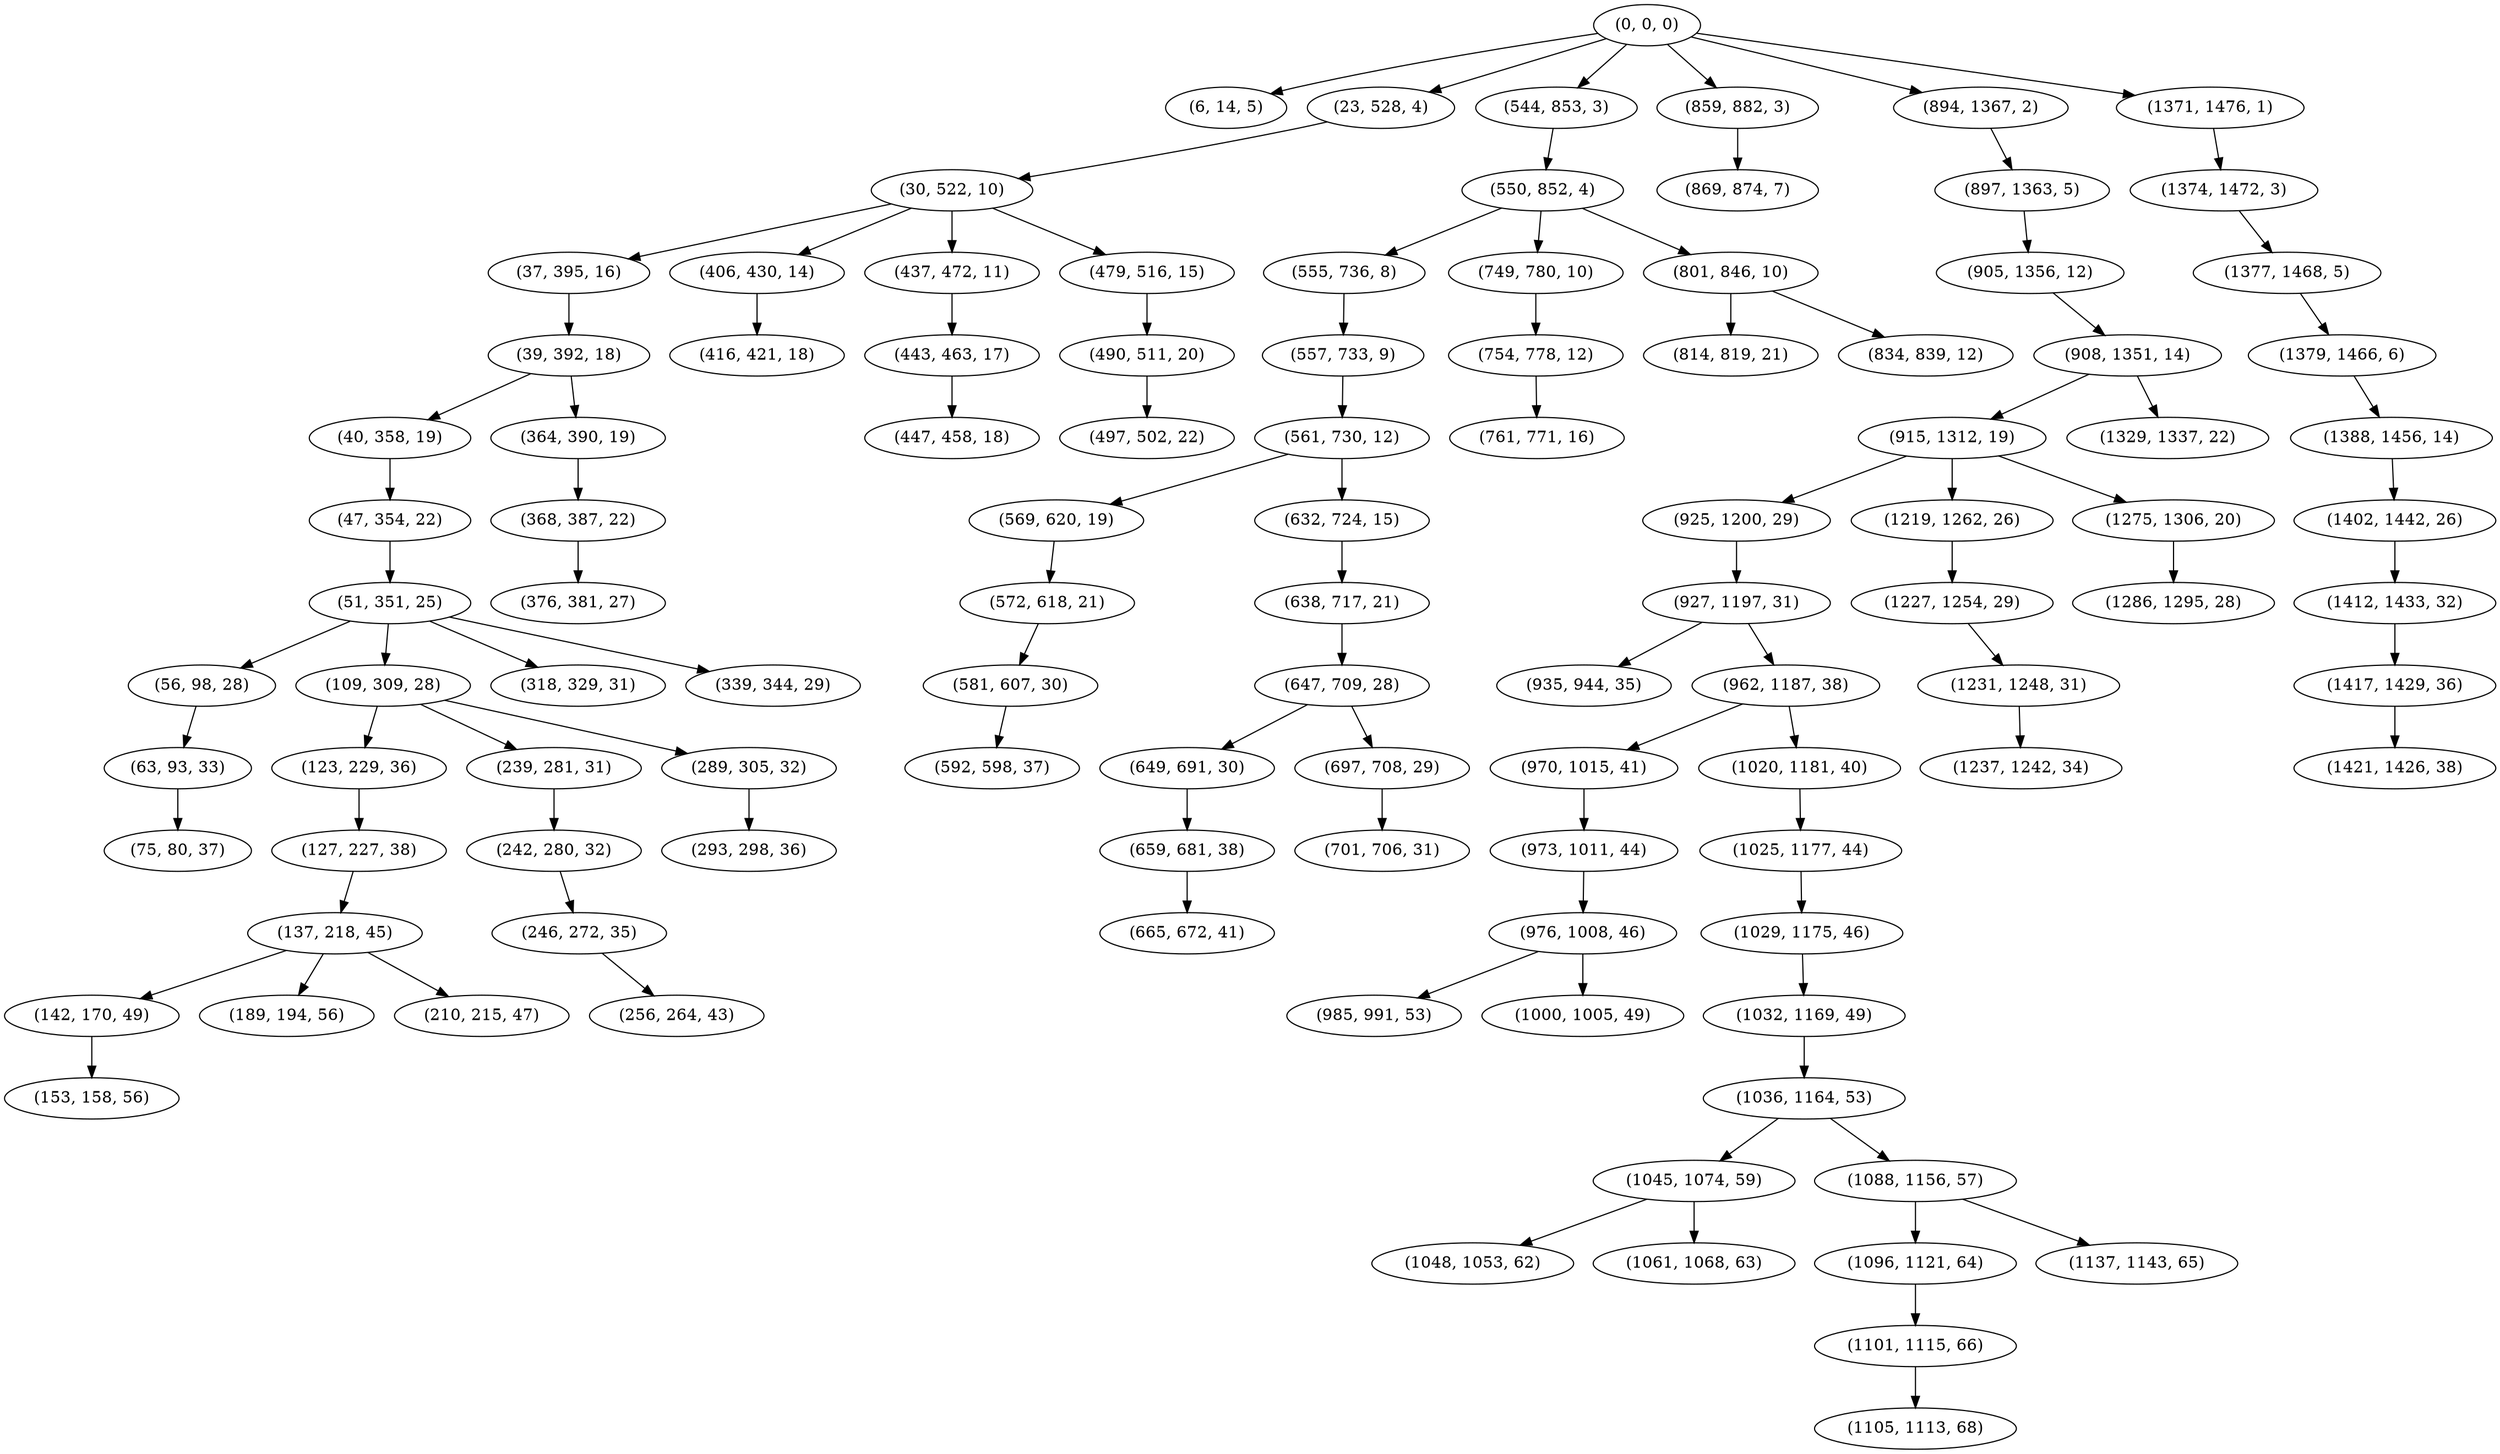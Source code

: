 digraph tree {
    "(0, 0, 0)";
    "(6, 14, 5)";
    "(23, 528, 4)";
    "(30, 522, 10)";
    "(37, 395, 16)";
    "(39, 392, 18)";
    "(40, 358, 19)";
    "(47, 354, 22)";
    "(51, 351, 25)";
    "(56, 98, 28)";
    "(63, 93, 33)";
    "(75, 80, 37)";
    "(109, 309, 28)";
    "(123, 229, 36)";
    "(127, 227, 38)";
    "(137, 218, 45)";
    "(142, 170, 49)";
    "(153, 158, 56)";
    "(189, 194, 56)";
    "(210, 215, 47)";
    "(239, 281, 31)";
    "(242, 280, 32)";
    "(246, 272, 35)";
    "(256, 264, 43)";
    "(289, 305, 32)";
    "(293, 298, 36)";
    "(318, 329, 31)";
    "(339, 344, 29)";
    "(364, 390, 19)";
    "(368, 387, 22)";
    "(376, 381, 27)";
    "(406, 430, 14)";
    "(416, 421, 18)";
    "(437, 472, 11)";
    "(443, 463, 17)";
    "(447, 458, 18)";
    "(479, 516, 15)";
    "(490, 511, 20)";
    "(497, 502, 22)";
    "(544, 853, 3)";
    "(550, 852, 4)";
    "(555, 736, 8)";
    "(557, 733, 9)";
    "(561, 730, 12)";
    "(569, 620, 19)";
    "(572, 618, 21)";
    "(581, 607, 30)";
    "(592, 598, 37)";
    "(632, 724, 15)";
    "(638, 717, 21)";
    "(647, 709, 28)";
    "(649, 691, 30)";
    "(659, 681, 38)";
    "(665, 672, 41)";
    "(697, 708, 29)";
    "(701, 706, 31)";
    "(749, 780, 10)";
    "(754, 778, 12)";
    "(761, 771, 16)";
    "(801, 846, 10)";
    "(814, 819, 21)";
    "(834, 839, 12)";
    "(859, 882, 3)";
    "(869, 874, 7)";
    "(894, 1367, 2)";
    "(897, 1363, 5)";
    "(905, 1356, 12)";
    "(908, 1351, 14)";
    "(915, 1312, 19)";
    "(925, 1200, 29)";
    "(927, 1197, 31)";
    "(935, 944, 35)";
    "(962, 1187, 38)";
    "(970, 1015, 41)";
    "(973, 1011, 44)";
    "(976, 1008, 46)";
    "(985, 991, 53)";
    "(1000, 1005, 49)";
    "(1020, 1181, 40)";
    "(1025, 1177, 44)";
    "(1029, 1175, 46)";
    "(1032, 1169, 49)";
    "(1036, 1164, 53)";
    "(1045, 1074, 59)";
    "(1048, 1053, 62)";
    "(1061, 1068, 63)";
    "(1088, 1156, 57)";
    "(1096, 1121, 64)";
    "(1101, 1115, 66)";
    "(1105, 1113, 68)";
    "(1137, 1143, 65)";
    "(1219, 1262, 26)";
    "(1227, 1254, 29)";
    "(1231, 1248, 31)";
    "(1237, 1242, 34)";
    "(1275, 1306, 20)";
    "(1286, 1295, 28)";
    "(1329, 1337, 22)";
    "(1371, 1476, 1)";
    "(1374, 1472, 3)";
    "(1377, 1468, 5)";
    "(1379, 1466, 6)";
    "(1388, 1456, 14)";
    "(1402, 1442, 26)";
    "(1412, 1433, 32)";
    "(1417, 1429, 36)";
    "(1421, 1426, 38)";
    "(0, 0, 0)" -> "(6, 14, 5)";
    "(0, 0, 0)" -> "(23, 528, 4)";
    "(0, 0, 0)" -> "(544, 853, 3)";
    "(0, 0, 0)" -> "(859, 882, 3)";
    "(0, 0, 0)" -> "(894, 1367, 2)";
    "(0, 0, 0)" -> "(1371, 1476, 1)";
    "(23, 528, 4)" -> "(30, 522, 10)";
    "(30, 522, 10)" -> "(37, 395, 16)";
    "(30, 522, 10)" -> "(406, 430, 14)";
    "(30, 522, 10)" -> "(437, 472, 11)";
    "(30, 522, 10)" -> "(479, 516, 15)";
    "(37, 395, 16)" -> "(39, 392, 18)";
    "(39, 392, 18)" -> "(40, 358, 19)";
    "(39, 392, 18)" -> "(364, 390, 19)";
    "(40, 358, 19)" -> "(47, 354, 22)";
    "(47, 354, 22)" -> "(51, 351, 25)";
    "(51, 351, 25)" -> "(56, 98, 28)";
    "(51, 351, 25)" -> "(109, 309, 28)";
    "(51, 351, 25)" -> "(318, 329, 31)";
    "(51, 351, 25)" -> "(339, 344, 29)";
    "(56, 98, 28)" -> "(63, 93, 33)";
    "(63, 93, 33)" -> "(75, 80, 37)";
    "(109, 309, 28)" -> "(123, 229, 36)";
    "(109, 309, 28)" -> "(239, 281, 31)";
    "(109, 309, 28)" -> "(289, 305, 32)";
    "(123, 229, 36)" -> "(127, 227, 38)";
    "(127, 227, 38)" -> "(137, 218, 45)";
    "(137, 218, 45)" -> "(142, 170, 49)";
    "(137, 218, 45)" -> "(189, 194, 56)";
    "(137, 218, 45)" -> "(210, 215, 47)";
    "(142, 170, 49)" -> "(153, 158, 56)";
    "(239, 281, 31)" -> "(242, 280, 32)";
    "(242, 280, 32)" -> "(246, 272, 35)";
    "(246, 272, 35)" -> "(256, 264, 43)";
    "(289, 305, 32)" -> "(293, 298, 36)";
    "(364, 390, 19)" -> "(368, 387, 22)";
    "(368, 387, 22)" -> "(376, 381, 27)";
    "(406, 430, 14)" -> "(416, 421, 18)";
    "(437, 472, 11)" -> "(443, 463, 17)";
    "(443, 463, 17)" -> "(447, 458, 18)";
    "(479, 516, 15)" -> "(490, 511, 20)";
    "(490, 511, 20)" -> "(497, 502, 22)";
    "(544, 853, 3)" -> "(550, 852, 4)";
    "(550, 852, 4)" -> "(555, 736, 8)";
    "(550, 852, 4)" -> "(749, 780, 10)";
    "(550, 852, 4)" -> "(801, 846, 10)";
    "(555, 736, 8)" -> "(557, 733, 9)";
    "(557, 733, 9)" -> "(561, 730, 12)";
    "(561, 730, 12)" -> "(569, 620, 19)";
    "(561, 730, 12)" -> "(632, 724, 15)";
    "(569, 620, 19)" -> "(572, 618, 21)";
    "(572, 618, 21)" -> "(581, 607, 30)";
    "(581, 607, 30)" -> "(592, 598, 37)";
    "(632, 724, 15)" -> "(638, 717, 21)";
    "(638, 717, 21)" -> "(647, 709, 28)";
    "(647, 709, 28)" -> "(649, 691, 30)";
    "(647, 709, 28)" -> "(697, 708, 29)";
    "(649, 691, 30)" -> "(659, 681, 38)";
    "(659, 681, 38)" -> "(665, 672, 41)";
    "(697, 708, 29)" -> "(701, 706, 31)";
    "(749, 780, 10)" -> "(754, 778, 12)";
    "(754, 778, 12)" -> "(761, 771, 16)";
    "(801, 846, 10)" -> "(814, 819, 21)";
    "(801, 846, 10)" -> "(834, 839, 12)";
    "(859, 882, 3)" -> "(869, 874, 7)";
    "(894, 1367, 2)" -> "(897, 1363, 5)";
    "(897, 1363, 5)" -> "(905, 1356, 12)";
    "(905, 1356, 12)" -> "(908, 1351, 14)";
    "(908, 1351, 14)" -> "(915, 1312, 19)";
    "(908, 1351, 14)" -> "(1329, 1337, 22)";
    "(915, 1312, 19)" -> "(925, 1200, 29)";
    "(915, 1312, 19)" -> "(1219, 1262, 26)";
    "(915, 1312, 19)" -> "(1275, 1306, 20)";
    "(925, 1200, 29)" -> "(927, 1197, 31)";
    "(927, 1197, 31)" -> "(935, 944, 35)";
    "(927, 1197, 31)" -> "(962, 1187, 38)";
    "(962, 1187, 38)" -> "(970, 1015, 41)";
    "(962, 1187, 38)" -> "(1020, 1181, 40)";
    "(970, 1015, 41)" -> "(973, 1011, 44)";
    "(973, 1011, 44)" -> "(976, 1008, 46)";
    "(976, 1008, 46)" -> "(985, 991, 53)";
    "(976, 1008, 46)" -> "(1000, 1005, 49)";
    "(1020, 1181, 40)" -> "(1025, 1177, 44)";
    "(1025, 1177, 44)" -> "(1029, 1175, 46)";
    "(1029, 1175, 46)" -> "(1032, 1169, 49)";
    "(1032, 1169, 49)" -> "(1036, 1164, 53)";
    "(1036, 1164, 53)" -> "(1045, 1074, 59)";
    "(1036, 1164, 53)" -> "(1088, 1156, 57)";
    "(1045, 1074, 59)" -> "(1048, 1053, 62)";
    "(1045, 1074, 59)" -> "(1061, 1068, 63)";
    "(1088, 1156, 57)" -> "(1096, 1121, 64)";
    "(1088, 1156, 57)" -> "(1137, 1143, 65)";
    "(1096, 1121, 64)" -> "(1101, 1115, 66)";
    "(1101, 1115, 66)" -> "(1105, 1113, 68)";
    "(1219, 1262, 26)" -> "(1227, 1254, 29)";
    "(1227, 1254, 29)" -> "(1231, 1248, 31)";
    "(1231, 1248, 31)" -> "(1237, 1242, 34)";
    "(1275, 1306, 20)" -> "(1286, 1295, 28)";
    "(1371, 1476, 1)" -> "(1374, 1472, 3)";
    "(1374, 1472, 3)" -> "(1377, 1468, 5)";
    "(1377, 1468, 5)" -> "(1379, 1466, 6)";
    "(1379, 1466, 6)" -> "(1388, 1456, 14)";
    "(1388, 1456, 14)" -> "(1402, 1442, 26)";
    "(1402, 1442, 26)" -> "(1412, 1433, 32)";
    "(1412, 1433, 32)" -> "(1417, 1429, 36)";
    "(1417, 1429, 36)" -> "(1421, 1426, 38)";
}
